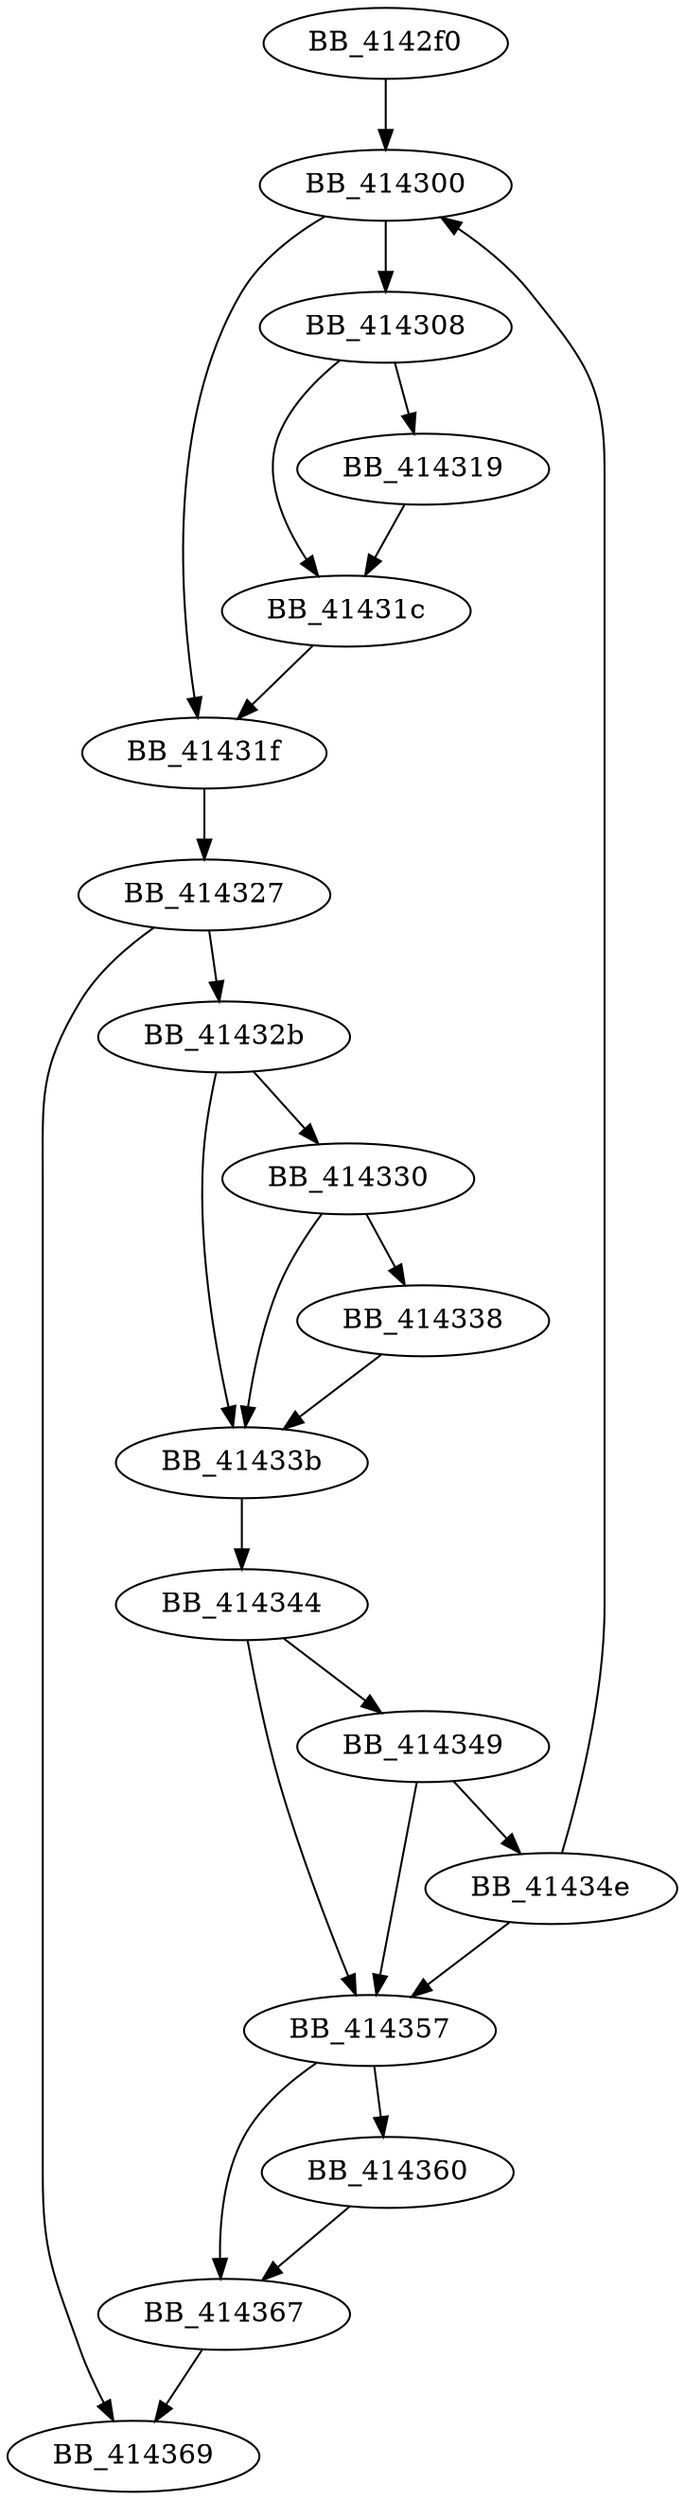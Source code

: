 DiGraph sub_4142F0{
BB_4142f0->BB_414300
BB_414300->BB_414308
BB_414300->BB_41431f
BB_414308->BB_414319
BB_414308->BB_41431c
BB_414319->BB_41431c
BB_41431c->BB_41431f
BB_41431f->BB_414327
BB_414327->BB_41432b
BB_414327->BB_414369
BB_41432b->BB_414330
BB_41432b->BB_41433b
BB_414330->BB_414338
BB_414330->BB_41433b
BB_414338->BB_41433b
BB_41433b->BB_414344
BB_414344->BB_414349
BB_414344->BB_414357
BB_414349->BB_41434e
BB_414349->BB_414357
BB_41434e->BB_414300
BB_41434e->BB_414357
BB_414357->BB_414360
BB_414357->BB_414367
BB_414360->BB_414367
BB_414367->BB_414369
}
